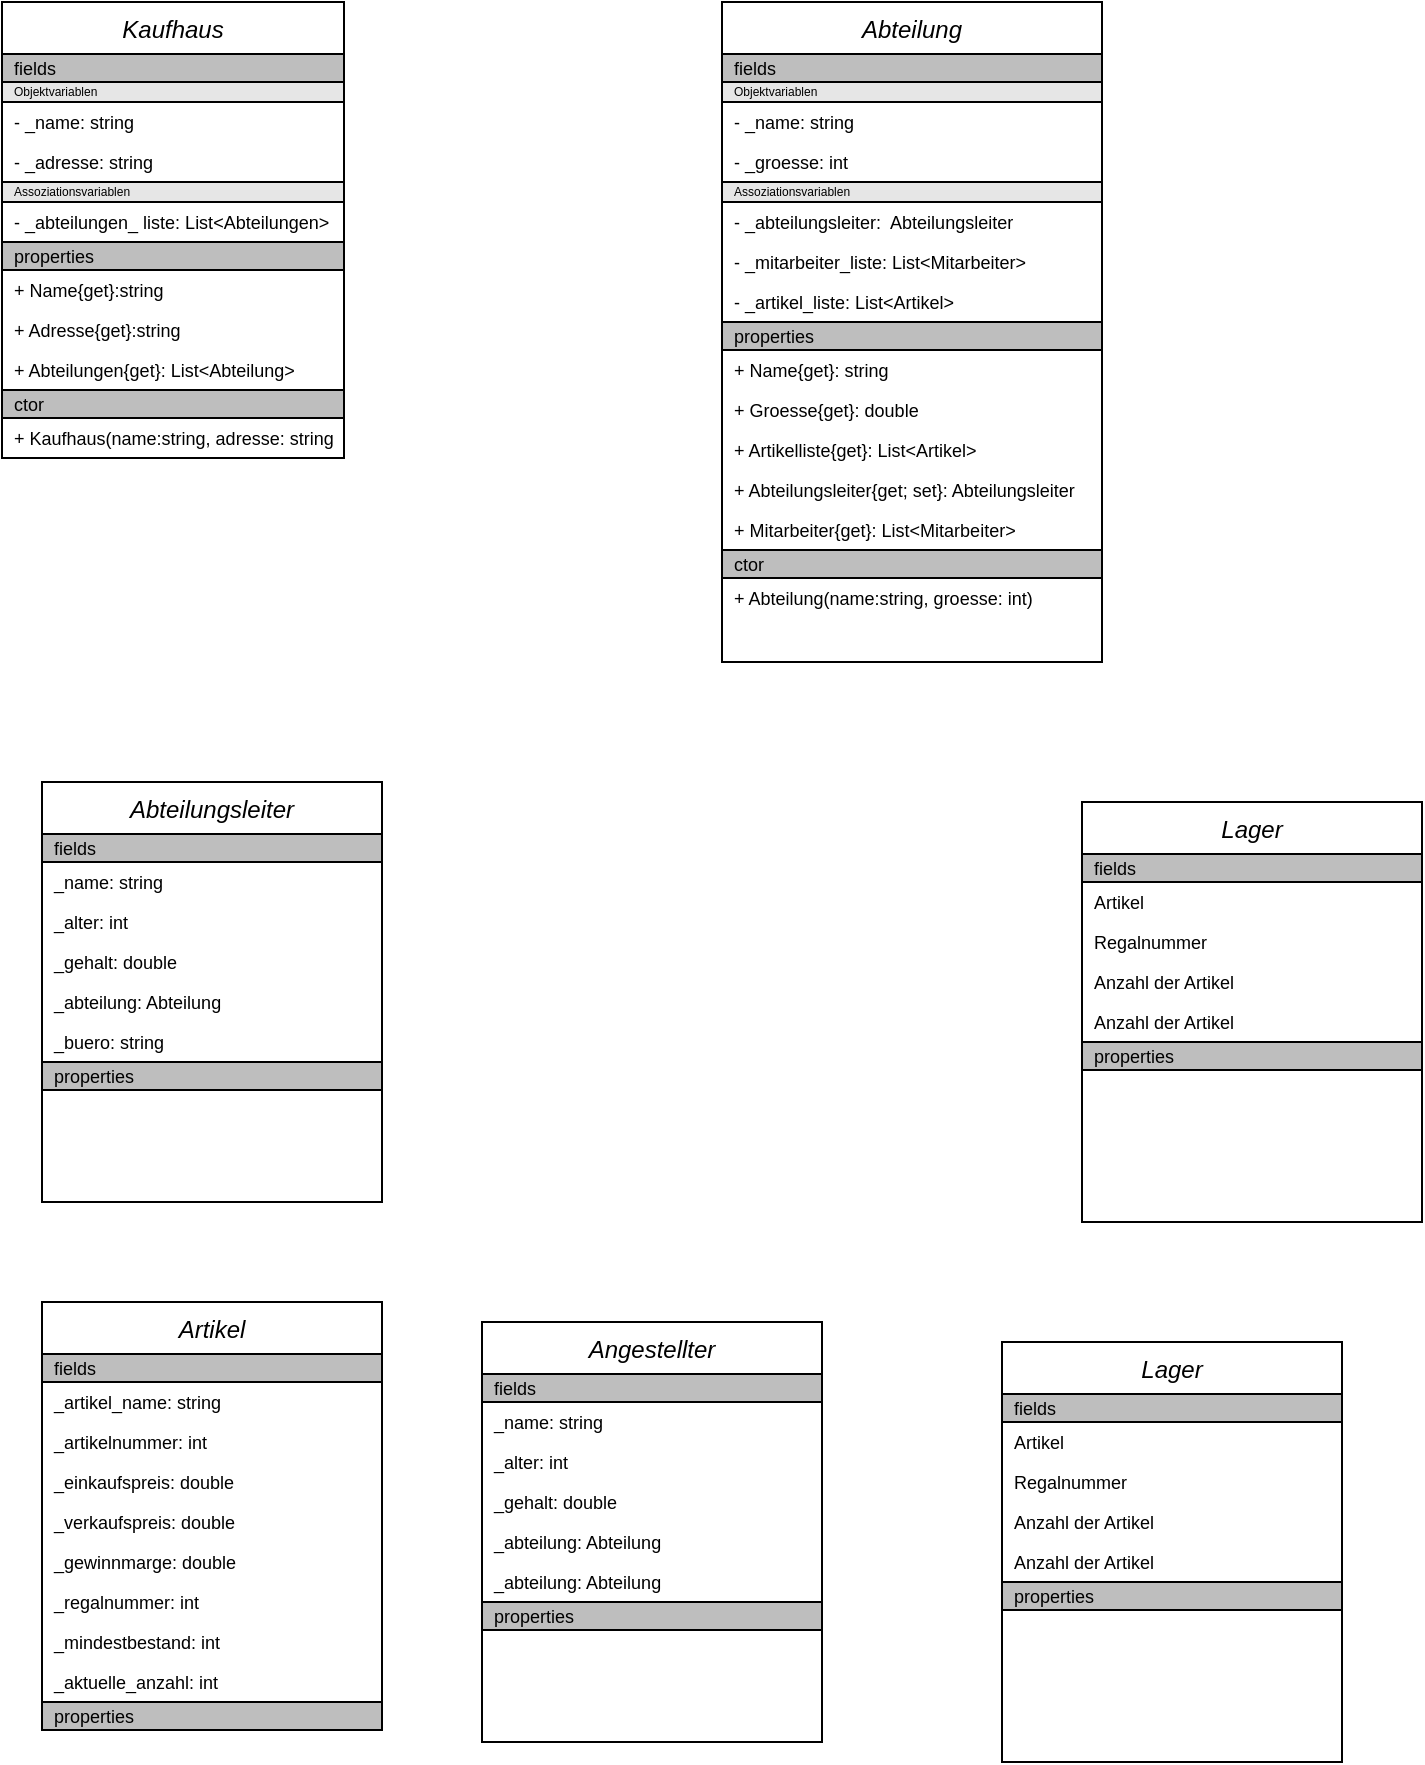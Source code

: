 <mxfile version="21.1.5" type="device">
  <diagram id="C5RBs43oDa-KdzZeNtuy" name="Page-1">
    <mxGraphModel dx="819" dy="1601" grid="1" gridSize="10" guides="1" tooltips="1" connect="1" arrows="0" fold="1" page="1" pageScale="1" pageWidth="827" pageHeight="1169" math="0" shadow="0">
      <root>
        <mxCell id="WIyWlLk6GJQsqaUBKTNV-0" />
        <mxCell id="WIyWlLk6GJQsqaUBKTNV-1" parent="WIyWlLk6GJQsqaUBKTNV-0" />
        <mxCell id="9XYuzRLxOX5m_ODLNCyL-30" value="Lager" style="swimlane;fontStyle=2;align=center;verticalAlign=top;childLayout=stackLayout;horizontal=1;startSize=26;horizontalStack=0;resizeParent=1;resizeLast=0;collapsible=1;marginBottom=0;rounded=0;shadow=0;strokeWidth=1;strokeColor=#000000;swimlaneFillColor=default;" parent="WIyWlLk6GJQsqaUBKTNV-1" vertex="1">
          <mxGeometry x="540" y="-450" width="170" height="210" as="geometry">
            <mxRectangle x="50" y="70" width="160" height="26" as="alternateBounds" />
          </mxGeometry>
        </mxCell>
        <mxCell id="i6Qlt9B_jA4VWhjXWLNQ-9" value="fields" style="text;align=left;verticalAlign=middle;spacingLeft=4;spacingRight=4;overflow=hidden;rotatable=0;points=[[0,0.5],[1,0.5]];portConstraint=eastwest;fillColor=#bebebe;fontSize=9;horizontal=1;gradientColor=none;labelBackgroundColor=none;container=0;shadow=0;strokeColor=default;" parent="9XYuzRLxOX5m_ODLNCyL-30" vertex="1">
          <mxGeometry y="26" width="170" height="14" as="geometry" />
        </mxCell>
        <mxCell id="9XYuzRLxOX5m_ODLNCyL-31" value="Artikel" style="text;align=left;verticalAlign=middle;spacingLeft=4;spacingRight=4;overflow=hidden;rotatable=0;points=[[0,0.5],[1,0.5]];portConstraint=eastwest;fontSize=9;" parent="9XYuzRLxOX5m_ODLNCyL-30" vertex="1">
          <mxGeometry y="40" width="170" height="20" as="geometry" />
        </mxCell>
        <mxCell id="i6Qlt9B_jA4VWhjXWLNQ-10" value="Regalnummer" style="text;align=left;verticalAlign=middle;spacingLeft=4;spacingRight=4;overflow=hidden;rotatable=0;points=[[0,0.5],[1,0.5]];portConstraint=eastwest;fontSize=9;" parent="9XYuzRLxOX5m_ODLNCyL-30" vertex="1">
          <mxGeometry y="60" width="170" height="20" as="geometry" />
        </mxCell>
        <mxCell id="i6Qlt9B_jA4VWhjXWLNQ-11" value="Anzahl der Artikel" style="text;align=left;verticalAlign=middle;spacingLeft=4;spacingRight=4;overflow=hidden;rotatable=0;points=[[0,0.5],[1,0.5]];portConstraint=eastwest;fontSize=9;" parent="9XYuzRLxOX5m_ODLNCyL-30" vertex="1">
          <mxGeometry y="80" width="170" height="20" as="geometry" />
        </mxCell>
        <mxCell id="ErSVl57K6woZba3Psdb--0" value="Anzahl der Artikel" style="text;align=left;verticalAlign=middle;spacingLeft=4;spacingRight=4;overflow=hidden;rotatable=0;points=[[0,0.5],[1,0.5]];portConstraint=eastwest;fontSize=9;" vertex="1" parent="9XYuzRLxOX5m_ODLNCyL-30">
          <mxGeometry y="100" width="170" height="20" as="geometry" />
        </mxCell>
        <mxCell id="i6Qlt9B_jA4VWhjXWLNQ-13" value="properties" style="text;align=left;verticalAlign=middle;spacingLeft=4;spacingRight=4;overflow=hidden;rotatable=0;points=[[0,0.5],[1,0.5]];portConstraint=eastwest;fillColor=#bebebe;fontSize=9;horizontal=1;gradientColor=none;labelBackgroundColor=none;container=0;shadow=0;strokeColor=default;" parent="9XYuzRLxOX5m_ODLNCyL-30" vertex="1">
          <mxGeometry y="120" width="170" height="14" as="geometry" />
        </mxCell>
        <mxCell id="ErSVl57K6woZba3Psdb--1" value="Artikel" style="swimlane;fontStyle=2;align=center;verticalAlign=top;childLayout=stackLayout;horizontal=1;startSize=26;horizontalStack=0;resizeParent=1;resizeLast=0;collapsible=1;marginBottom=0;rounded=0;shadow=0;strokeWidth=1;strokeColor=#000000;swimlaneFillColor=default;" vertex="1" parent="WIyWlLk6GJQsqaUBKTNV-1">
          <mxGeometry x="60" y="-470" width="170" height="214" as="geometry">
            <mxRectangle x="50" y="70" width="160" height="26" as="alternateBounds" />
          </mxGeometry>
        </mxCell>
        <mxCell id="ErSVl57K6woZba3Psdb--2" value="fields" style="text;align=left;verticalAlign=middle;spacingLeft=4;spacingRight=4;overflow=hidden;rotatable=0;points=[[0,0.5],[1,0.5]];portConstraint=eastwest;fillColor=#bebebe;fontSize=9;horizontal=1;gradientColor=none;labelBackgroundColor=none;container=0;shadow=0;strokeColor=default;" vertex="1" parent="ErSVl57K6woZba3Psdb--1">
          <mxGeometry y="26" width="170" height="14" as="geometry" />
        </mxCell>
        <mxCell id="ErSVl57K6woZba3Psdb--3" value="_artikel_name: string" style="text;align=left;verticalAlign=middle;spacingLeft=4;spacingRight=4;overflow=hidden;rotatable=0;points=[[0,0.5],[1,0.5]];portConstraint=eastwest;fontSize=9;" vertex="1" parent="ErSVl57K6woZba3Psdb--1">
          <mxGeometry y="40" width="170" height="20" as="geometry" />
        </mxCell>
        <mxCell id="ErSVl57K6woZba3Psdb--4" value="_artikelnummer: int" style="text;align=left;verticalAlign=middle;spacingLeft=4;spacingRight=4;overflow=hidden;rotatable=0;points=[[0,0.5],[1,0.5]];portConstraint=eastwest;fontSize=9;" vertex="1" parent="ErSVl57K6woZba3Psdb--1">
          <mxGeometry y="60" width="170" height="20" as="geometry" />
        </mxCell>
        <mxCell id="ErSVl57K6woZba3Psdb--5" value="_einkaufspreis: double" style="text;align=left;verticalAlign=middle;spacingLeft=4;spacingRight=4;overflow=hidden;rotatable=0;points=[[0,0.5],[1,0.5]];portConstraint=eastwest;fontSize=9;" vertex="1" parent="ErSVl57K6woZba3Psdb--1">
          <mxGeometry y="80" width="170" height="20" as="geometry" />
        </mxCell>
        <mxCell id="ErSVl57K6woZba3Psdb--6" value="_verkaufspreis: double" style="text;align=left;verticalAlign=middle;spacingLeft=4;spacingRight=4;overflow=hidden;rotatable=0;points=[[0,0.5],[1,0.5]];portConstraint=eastwest;fontSize=9;" vertex="1" parent="ErSVl57K6woZba3Psdb--1">
          <mxGeometry y="100" width="170" height="20" as="geometry" />
        </mxCell>
        <mxCell id="ErSVl57K6woZba3Psdb--62" value="_gewinnmarge: double" style="text;align=left;verticalAlign=middle;spacingLeft=4;spacingRight=4;overflow=hidden;rotatable=0;points=[[0,0.5],[1,0.5]];portConstraint=eastwest;fontSize=9;" vertex="1" parent="ErSVl57K6woZba3Psdb--1">
          <mxGeometry y="120" width="170" height="20" as="geometry" />
        </mxCell>
        <mxCell id="ErSVl57K6woZba3Psdb--63" value="_regalnummer: int" style="text;align=left;verticalAlign=middle;spacingLeft=4;spacingRight=4;overflow=hidden;rotatable=0;points=[[0,0.5],[1,0.5]];portConstraint=eastwest;fontSize=9;" vertex="1" parent="ErSVl57K6woZba3Psdb--1">
          <mxGeometry y="140" width="170" height="20" as="geometry" />
        </mxCell>
        <mxCell id="ErSVl57K6woZba3Psdb--64" value="_mindestbestand: int" style="text;align=left;verticalAlign=middle;spacingLeft=4;spacingRight=4;overflow=hidden;rotatable=0;points=[[0,0.5],[1,0.5]];portConstraint=eastwest;fontSize=9;" vertex="1" parent="ErSVl57K6woZba3Psdb--1">
          <mxGeometry y="160" width="170" height="20" as="geometry" />
        </mxCell>
        <mxCell id="ErSVl57K6woZba3Psdb--65" value="_aktuelle_anzahl: int" style="text;align=left;verticalAlign=middle;spacingLeft=4;spacingRight=4;overflow=hidden;rotatable=0;points=[[0,0.5],[1,0.5]];portConstraint=eastwest;fontSize=9;" vertex="1" parent="ErSVl57K6woZba3Psdb--1">
          <mxGeometry y="180" width="170" height="20" as="geometry" />
        </mxCell>
        <mxCell id="ErSVl57K6woZba3Psdb--7" value="properties" style="text;align=left;verticalAlign=middle;spacingLeft=4;spacingRight=4;overflow=hidden;rotatable=0;points=[[0,0.5],[1,0.5]];portConstraint=eastwest;fillColor=#bebebe;fontSize=9;horizontal=1;gradientColor=none;labelBackgroundColor=none;container=0;shadow=0;strokeColor=default;" vertex="1" parent="ErSVl57K6woZba3Psdb--1">
          <mxGeometry y="200" width="170" height="14" as="geometry" />
        </mxCell>
        <mxCell id="ErSVl57K6woZba3Psdb--8" value="Angestellter" style="swimlane;fontStyle=2;align=center;verticalAlign=top;childLayout=stackLayout;horizontal=1;startSize=26;horizontalStack=0;resizeParent=1;resizeLast=0;collapsible=1;marginBottom=0;rounded=0;shadow=0;strokeWidth=1;strokeColor=#000000;swimlaneFillColor=default;" vertex="1" parent="WIyWlLk6GJQsqaUBKTNV-1">
          <mxGeometry x="280" y="-460" width="170" height="210" as="geometry">
            <mxRectangle x="50" y="70" width="160" height="26" as="alternateBounds" />
          </mxGeometry>
        </mxCell>
        <mxCell id="ErSVl57K6woZba3Psdb--9" value="fields" style="text;align=left;verticalAlign=middle;spacingLeft=4;spacingRight=4;overflow=hidden;rotatable=0;points=[[0,0.5],[1,0.5]];portConstraint=eastwest;fillColor=#bebebe;fontSize=9;horizontal=1;gradientColor=none;labelBackgroundColor=none;container=0;shadow=0;strokeColor=default;" vertex="1" parent="ErSVl57K6woZba3Psdb--8">
          <mxGeometry y="26" width="170" height="14" as="geometry" />
        </mxCell>
        <mxCell id="ErSVl57K6woZba3Psdb--10" value="_name: string" style="text;align=left;verticalAlign=middle;spacingLeft=4;spacingRight=4;overflow=hidden;rotatable=0;points=[[0,0.5],[1,0.5]];portConstraint=eastwest;fontSize=9;" vertex="1" parent="ErSVl57K6woZba3Psdb--8">
          <mxGeometry y="40" width="170" height="20" as="geometry" />
        </mxCell>
        <mxCell id="ErSVl57K6woZba3Psdb--11" value="_alter: int" style="text;align=left;verticalAlign=middle;spacingLeft=4;spacingRight=4;overflow=hidden;rotatable=0;points=[[0,0.5],[1,0.5]];portConstraint=eastwest;fontSize=9;" vertex="1" parent="ErSVl57K6woZba3Psdb--8">
          <mxGeometry y="60" width="170" height="20" as="geometry" />
        </mxCell>
        <mxCell id="ErSVl57K6woZba3Psdb--12" value="_gehalt: double" style="text;align=left;verticalAlign=middle;spacingLeft=4;spacingRight=4;overflow=hidden;rotatable=0;points=[[0,0.5],[1,0.5]];portConstraint=eastwest;fontSize=9;" vertex="1" parent="ErSVl57K6woZba3Psdb--8">
          <mxGeometry y="80" width="170" height="20" as="geometry" />
        </mxCell>
        <mxCell id="ErSVl57K6woZba3Psdb--13" value="_abteilung: Abteilung" style="text;align=left;verticalAlign=middle;spacingLeft=4;spacingRight=4;overflow=hidden;rotatable=0;points=[[0,0.5],[1,0.5]];portConstraint=eastwest;fontSize=9;" vertex="1" parent="ErSVl57K6woZba3Psdb--8">
          <mxGeometry y="100" width="170" height="20" as="geometry" />
        </mxCell>
        <mxCell id="ErSVl57K6woZba3Psdb--37" value="_abteilung: Abteilung" style="text;align=left;verticalAlign=middle;spacingLeft=4;spacingRight=4;overflow=hidden;rotatable=0;points=[[0,0.5],[1,0.5]];portConstraint=eastwest;fontSize=9;" vertex="1" parent="ErSVl57K6woZba3Psdb--8">
          <mxGeometry y="120" width="170" height="20" as="geometry" />
        </mxCell>
        <mxCell id="ErSVl57K6woZba3Psdb--14" value="properties" style="text;align=left;verticalAlign=middle;spacingLeft=4;spacingRight=4;overflow=hidden;rotatable=0;points=[[0,0.5],[1,0.5]];portConstraint=eastwest;fillColor=#bebebe;fontSize=9;horizontal=1;gradientColor=none;labelBackgroundColor=none;container=0;shadow=0;strokeColor=default;" vertex="1" parent="ErSVl57K6woZba3Psdb--8">
          <mxGeometry y="140" width="170" height="14" as="geometry" />
        </mxCell>
        <mxCell id="ErSVl57K6woZba3Psdb--23" value="Kaufhaus" style="swimlane;fontStyle=2;align=center;verticalAlign=top;childLayout=stackLayout;horizontal=1;startSize=26;horizontalStack=0;resizeParent=1;resizeLast=0;collapsible=1;marginBottom=0;rounded=0;shadow=0;strokeWidth=1;strokeColor=#000000;swimlaneFillColor=default;" vertex="1" parent="WIyWlLk6GJQsqaUBKTNV-1">
          <mxGeometry x="40" y="-1120" width="171" height="228" as="geometry">
            <mxRectangle x="50" y="70" width="160" height="26" as="alternateBounds" />
          </mxGeometry>
        </mxCell>
        <mxCell id="ErSVl57K6woZba3Psdb--24" value="fields" style="text;align=left;verticalAlign=middle;spacingLeft=4;spacingRight=4;overflow=hidden;rotatable=0;points=[[0,0.5],[1,0.5]];portConstraint=eastwest;fillColor=#bebebe;fontSize=9;horizontal=1;gradientColor=none;labelBackgroundColor=none;container=0;shadow=0;strokeColor=default;" vertex="1" parent="ErSVl57K6woZba3Psdb--23">
          <mxGeometry y="26" width="171" height="14" as="geometry" />
        </mxCell>
        <mxCell id="ErSVl57K6woZba3Psdb--77" value="Objektvariablen" style="text;align=left;verticalAlign=middle;spacingLeft=4;spacingRight=4;overflow=hidden;rotatable=0;points=[[0,0.5],[1,0.5]];portConstraint=eastwest;fontSize=6;fontColor=#000000;fillColor=#e6e6e6;strokeColor=default;" vertex="1" parent="ErSVl57K6woZba3Psdb--23">
          <mxGeometry y="40" width="171" height="10" as="geometry" />
        </mxCell>
        <mxCell id="ErSVl57K6woZba3Psdb--25" value="- _name: string" style="text;align=left;verticalAlign=middle;spacingLeft=4;spacingRight=4;overflow=hidden;rotatable=0;points=[[0,0.5],[1,0.5]];portConstraint=eastwest;fontSize=9;" vertex="1" parent="ErSVl57K6woZba3Psdb--23">
          <mxGeometry y="50" width="171" height="20" as="geometry" />
        </mxCell>
        <mxCell id="ErSVl57K6woZba3Psdb--26" value="- _adresse: string" style="text;align=left;verticalAlign=middle;spacingLeft=4;spacingRight=4;overflow=hidden;rotatable=0;points=[[0,0.5],[1,0.5]];portConstraint=eastwest;fontSize=9;" vertex="1" parent="ErSVl57K6woZba3Psdb--23">
          <mxGeometry y="70" width="171" height="20" as="geometry" />
        </mxCell>
        <mxCell id="ErSVl57K6woZba3Psdb--78" value="Assoziationsvariablen" style="text;align=left;verticalAlign=middle;spacingLeft=4;spacingRight=4;overflow=hidden;rotatable=0;points=[[0,0.5],[1,0.5]];portConstraint=eastwest;fontSize=6;fontColor=#000000;fillColor=#e6e6e6;strokeColor=default;" vertex="1" parent="ErSVl57K6woZba3Psdb--23">
          <mxGeometry y="90" width="171" height="10" as="geometry" />
        </mxCell>
        <mxCell id="ErSVl57K6woZba3Psdb--27" value="- _abteilungen_ liste: List&lt;Abteilungen&gt;" style="text;align=left;verticalAlign=middle;spacingLeft=4;spacingRight=4;overflow=hidden;rotatable=0;points=[[0,0.5],[1,0.5]];portConstraint=eastwest;fontSize=9;" vertex="1" parent="ErSVl57K6woZba3Psdb--23">
          <mxGeometry y="100" width="171" height="20" as="geometry" />
        </mxCell>
        <mxCell id="ErSVl57K6woZba3Psdb--29" value="properties" style="text;align=left;verticalAlign=middle;spacingLeft=4;spacingRight=4;overflow=hidden;rotatable=0;points=[[0,0.5],[1,0.5]];portConstraint=eastwest;fillColor=#bebebe;fontSize=9;horizontal=1;gradientColor=none;labelBackgroundColor=none;container=0;shadow=0;strokeColor=default;" vertex="1" parent="ErSVl57K6woZba3Psdb--23">
          <mxGeometry y="120" width="171" height="14" as="geometry" />
        </mxCell>
        <mxCell id="ErSVl57K6woZba3Psdb--67" value="+ Name{get}:string " style="text;align=left;verticalAlign=middle;spacingLeft=4;spacingRight=4;overflow=hidden;rotatable=0;points=[[0,0.5],[1,0.5]];portConstraint=eastwest;fontSize=9;" vertex="1" parent="ErSVl57K6woZba3Psdb--23">
          <mxGeometry y="134" width="171" height="20" as="geometry" />
        </mxCell>
        <mxCell id="ErSVl57K6woZba3Psdb--68" value="+ Adresse{get}:string " style="text;align=left;verticalAlign=middle;spacingLeft=4;spacingRight=4;overflow=hidden;rotatable=0;points=[[0,0.5],[1,0.5]];portConstraint=eastwest;fontSize=9;" vertex="1" parent="ErSVl57K6woZba3Psdb--23">
          <mxGeometry y="154" width="171" height="20" as="geometry" />
        </mxCell>
        <mxCell id="ErSVl57K6woZba3Psdb--69" value="+ Abteilungen{get}: List&lt;Abteilung&gt;" style="text;align=left;verticalAlign=middle;spacingLeft=4;spacingRight=4;overflow=hidden;rotatable=0;points=[[0,0.5],[1,0.5]];portConstraint=eastwest;fontSize=9;" vertex="1" parent="ErSVl57K6woZba3Psdb--23">
          <mxGeometry y="174" width="171" height="20" as="geometry" />
        </mxCell>
        <mxCell id="ErSVl57K6woZba3Psdb--70" value="ctor" style="text;align=left;verticalAlign=middle;spacingLeft=4;spacingRight=4;overflow=hidden;rotatable=0;points=[[0,0.5],[1,0.5]];portConstraint=eastwest;fillColor=#bebebe;fontSize=9;horizontal=1;gradientColor=none;labelBackgroundColor=none;container=0;shadow=0;strokeColor=default;" vertex="1" parent="ErSVl57K6woZba3Psdb--23">
          <mxGeometry y="194" width="171" height="14" as="geometry" />
        </mxCell>
        <mxCell id="ErSVl57K6woZba3Psdb--71" value="+ Kaufhaus(name:string, adresse: string)" style="text;align=left;verticalAlign=middle;spacingLeft=4;spacingRight=4;overflow=hidden;rotatable=0;points=[[0,0.5],[1,0.5]];portConstraint=eastwest;fontSize=9;" vertex="1" parent="ErSVl57K6woZba3Psdb--23">
          <mxGeometry y="208" width="171" height="20" as="geometry" />
        </mxCell>
        <mxCell id="ErSVl57K6woZba3Psdb--30" value="Lager" style="swimlane;fontStyle=2;align=center;verticalAlign=top;childLayout=stackLayout;horizontal=1;startSize=26;horizontalStack=0;resizeParent=1;resizeLast=0;collapsible=1;marginBottom=0;rounded=0;shadow=0;strokeWidth=1;strokeColor=#000000;swimlaneFillColor=default;" vertex="1" parent="WIyWlLk6GJQsqaUBKTNV-1">
          <mxGeometry x="580" y="-720" width="170" height="210" as="geometry">
            <mxRectangle x="50" y="70" width="160" height="26" as="alternateBounds" />
          </mxGeometry>
        </mxCell>
        <mxCell id="ErSVl57K6woZba3Psdb--31" value="fields" style="text;align=left;verticalAlign=middle;spacingLeft=4;spacingRight=4;overflow=hidden;rotatable=0;points=[[0,0.5],[1,0.5]];portConstraint=eastwest;fillColor=#bebebe;fontSize=9;horizontal=1;gradientColor=none;labelBackgroundColor=none;container=0;shadow=0;strokeColor=default;" vertex="1" parent="ErSVl57K6woZba3Psdb--30">
          <mxGeometry y="26" width="170" height="14" as="geometry" />
        </mxCell>
        <mxCell id="ErSVl57K6woZba3Psdb--32" value="Artikel" style="text;align=left;verticalAlign=middle;spacingLeft=4;spacingRight=4;overflow=hidden;rotatable=0;points=[[0,0.5],[1,0.5]];portConstraint=eastwest;fontSize=9;" vertex="1" parent="ErSVl57K6woZba3Psdb--30">
          <mxGeometry y="40" width="170" height="20" as="geometry" />
        </mxCell>
        <mxCell id="ErSVl57K6woZba3Psdb--33" value="Regalnummer" style="text;align=left;verticalAlign=middle;spacingLeft=4;spacingRight=4;overflow=hidden;rotatable=0;points=[[0,0.5],[1,0.5]];portConstraint=eastwest;fontSize=9;" vertex="1" parent="ErSVl57K6woZba3Psdb--30">
          <mxGeometry y="60" width="170" height="20" as="geometry" />
        </mxCell>
        <mxCell id="ErSVl57K6woZba3Psdb--34" value="Anzahl der Artikel" style="text;align=left;verticalAlign=middle;spacingLeft=4;spacingRight=4;overflow=hidden;rotatable=0;points=[[0,0.5],[1,0.5]];portConstraint=eastwest;fontSize=9;" vertex="1" parent="ErSVl57K6woZba3Psdb--30">
          <mxGeometry y="80" width="170" height="20" as="geometry" />
        </mxCell>
        <mxCell id="ErSVl57K6woZba3Psdb--35" value="Anzahl der Artikel" style="text;align=left;verticalAlign=middle;spacingLeft=4;spacingRight=4;overflow=hidden;rotatable=0;points=[[0,0.5],[1,0.5]];portConstraint=eastwest;fontSize=9;" vertex="1" parent="ErSVl57K6woZba3Psdb--30">
          <mxGeometry y="100" width="170" height="20" as="geometry" />
        </mxCell>
        <mxCell id="ErSVl57K6woZba3Psdb--36" value="properties" style="text;align=left;verticalAlign=middle;spacingLeft=4;spacingRight=4;overflow=hidden;rotatable=0;points=[[0,0.5],[1,0.5]];portConstraint=eastwest;fillColor=#bebebe;fontSize=9;horizontal=1;gradientColor=none;labelBackgroundColor=none;container=0;shadow=0;strokeColor=default;" vertex="1" parent="ErSVl57K6woZba3Psdb--30">
          <mxGeometry y="120" width="170" height="14" as="geometry" />
        </mxCell>
        <mxCell id="ErSVl57K6woZba3Psdb--46" value="Abteilungsleiter" style="swimlane;fontStyle=2;align=center;verticalAlign=top;childLayout=stackLayout;horizontal=1;startSize=26;horizontalStack=0;resizeParent=1;resizeLast=0;collapsible=1;marginBottom=0;rounded=0;shadow=0;strokeWidth=1;strokeColor=#000000;swimlaneFillColor=default;" vertex="1" parent="WIyWlLk6GJQsqaUBKTNV-1">
          <mxGeometry x="60" y="-730" width="170" height="210" as="geometry">
            <mxRectangle x="50" y="70" width="160" height="26" as="alternateBounds" />
          </mxGeometry>
        </mxCell>
        <mxCell id="ErSVl57K6woZba3Psdb--47" value="fields" style="text;align=left;verticalAlign=middle;spacingLeft=4;spacingRight=4;overflow=hidden;rotatable=0;points=[[0,0.5],[1,0.5]];portConstraint=eastwest;fillColor=#bebebe;fontSize=9;horizontal=1;gradientColor=none;labelBackgroundColor=none;container=0;shadow=0;strokeColor=default;" vertex="1" parent="ErSVl57K6woZba3Psdb--46">
          <mxGeometry y="26" width="170" height="14" as="geometry" />
        </mxCell>
        <mxCell id="ErSVl57K6woZba3Psdb--48" value="_name: string" style="text;align=left;verticalAlign=middle;spacingLeft=4;spacingRight=4;overflow=hidden;rotatable=0;points=[[0,0.5],[1,0.5]];portConstraint=eastwest;fontSize=9;" vertex="1" parent="ErSVl57K6woZba3Psdb--46">
          <mxGeometry y="40" width="170" height="20" as="geometry" />
        </mxCell>
        <mxCell id="ErSVl57K6woZba3Psdb--49" value="_alter: int" style="text;align=left;verticalAlign=middle;spacingLeft=4;spacingRight=4;overflow=hidden;rotatable=0;points=[[0,0.5],[1,0.5]];portConstraint=eastwest;fontSize=9;" vertex="1" parent="ErSVl57K6woZba3Psdb--46">
          <mxGeometry y="60" width="170" height="20" as="geometry" />
        </mxCell>
        <mxCell id="ErSVl57K6woZba3Psdb--50" value="_gehalt: double" style="text;align=left;verticalAlign=middle;spacingLeft=4;spacingRight=4;overflow=hidden;rotatable=0;points=[[0,0.5],[1,0.5]];portConstraint=eastwest;fontSize=9;" vertex="1" parent="ErSVl57K6woZba3Psdb--46">
          <mxGeometry y="80" width="170" height="20" as="geometry" />
        </mxCell>
        <mxCell id="ErSVl57K6woZba3Psdb--51" value="_abteilung: Abteilung" style="text;align=left;verticalAlign=middle;spacingLeft=4;spacingRight=4;overflow=hidden;rotatable=0;points=[[0,0.5],[1,0.5]];portConstraint=eastwest;fontSize=9;" vertex="1" parent="ErSVl57K6woZba3Psdb--46">
          <mxGeometry y="100" width="170" height="20" as="geometry" />
        </mxCell>
        <mxCell id="ErSVl57K6woZba3Psdb--52" value="_buero: string" style="text;align=left;verticalAlign=middle;spacingLeft=4;spacingRight=4;overflow=hidden;rotatable=0;points=[[0,0.5],[1,0.5]];portConstraint=eastwest;fontSize=9;" vertex="1" parent="ErSVl57K6woZba3Psdb--46">
          <mxGeometry y="120" width="170" height="20" as="geometry" />
        </mxCell>
        <mxCell id="ErSVl57K6woZba3Psdb--53" value="properties" style="text;align=left;verticalAlign=middle;spacingLeft=4;spacingRight=4;overflow=hidden;rotatable=0;points=[[0,0.5],[1,0.5]];portConstraint=eastwest;fillColor=#bebebe;fontSize=9;horizontal=1;gradientColor=none;labelBackgroundColor=none;container=0;shadow=0;strokeColor=default;" vertex="1" parent="ErSVl57K6woZba3Psdb--46">
          <mxGeometry y="140" width="170" height="14" as="geometry" />
        </mxCell>
        <mxCell id="ErSVl57K6woZba3Psdb--54" value="Abteilung" style="swimlane;fontStyle=2;align=center;verticalAlign=top;childLayout=stackLayout;horizontal=1;startSize=26;horizontalStack=0;resizeParent=1;resizeLast=0;collapsible=1;marginBottom=0;rounded=0;shadow=0;strokeWidth=1;strokeColor=#000000;swimlaneFillColor=default;" vertex="1" parent="WIyWlLk6GJQsqaUBKTNV-1">
          <mxGeometry x="400" y="-1120" width="190" height="330" as="geometry">
            <mxRectangle x="50" y="70" width="160" height="26" as="alternateBounds" />
          </mxGeometry>
        </mxCell>
        <mxCell id="ErSVl57K6woZba3Psdb--55" value="fields" style="text;align=left;verticalAlign=middle;spacingLeft=4;spacingRight=4;overflow=hidden;rotatable=0;points=[[0,0.5],[1,0.5]];portConstraint=eastwest;fillColor=#bebebe;fontSize=9;horizontal=1;gradientColor=none;labelBackgroundColor=none;container=0;shadow=0;strokeColor=default;" vertex="1" parent="ErSVl57K6woZba3Psdb--54">
          <mxGeometry y="26" width="190" height="14" as="geometry" />
        </mxCell>
        <mxCell id="ErSVl57K6woZba3Psdb--79" value="Objektvariablen" style="text;align=left;verticalAlign=middle;spacingLeft=4;spacingRight=4;overflow=hidden;rotatable=0;points=[[0,0.5],[1,0.5]];portConstraint=eastwest;fontSize=6;fontColor=#000000;fillColor=#e6e6e6;strokeColor=default;" vertex="1" parent="ErSVl57K6woZba3Psdb--54">
          <mxGeometry y="40" width="190" height="10" as="geometry" />
        </mxCell>
        <mxCell id="ErSVl57K6woZba3Psdb--56" value="- _name: string" style="text;align=left;verticalAlign=middle;spacingLeft=4;spacingRight=4;overflow=hidden;rotatable=0;points=[[0,0.5],[1,0.5]];portConstraint=eastwest;fontSize=9;" vertex="1" parent="ErSVl57K6woZba3Psdb--54">
          <mxGeometry y="50" width="190" height="20" as="geometry" />
        </mxCell>
        <mxCell id="ErSVl57K6woZba3Psdb--57" value="- _groesse: int" style="text;align=left;verticalAlign=middle;spacingLeft=4;spacingRight=4;overflow=hidden;rotatable=0;points=[[0,0.5],[1,0.5]];portConstraint=eastwest;fontSize=9;" vertex="1" parent="ErSVl57K6woZba3Psdb--54">
          <mxGeometry y="70" width="190" height="20" as="geometry" />
        </mxCell>
        <mxCell id="ErSVl57K6woZba3Psdb--80" value="Assoziationsvariablen" style="text;align=left;verticalAlign=middle;spacingLeft=4;spacingRight=4;overflow=hidden;rotatable=0;points=[[0,0.5],[1,0.5]];portConstraint=eastwest;fontSize=6;fontColor=#000000;fillColor=#e6e6e6;strokeColor=default;" vertex="1" parent="ErSVl57K6woZba3Psdb--54">
          <mxGeometry y="90" width="190" height="10" as="geometry" />
        </mxCell>
        <mxCell id="ErSVl57K6woZba3Psdb--58" value="- _abteilungsleiter:  Abteilungsleiter" style="text;align=left;verticalAlign=middle;spacingLeft=4;spacingRight=4;overflow=hidden;rotatable=0;points=[[0,0.5],[1,0.5]];portConstraint=eastwest;fontSize=9;" vertex="1" parent="ErSVl57K6woZba3Psdb--54">
          <mxGeometry y="100" width="190" height="20" as="geometry" />
        </mxCell>
        <mxCell id="ErSVl57K6woZba3Psdb--66" value="- _mitarbeiter_liste: List&lt;Mitarbeiter&gt;" style="text;align=left;verticalAlign=middle;spacingLeft=4;spacingRight=4;overflow=hidden;rotatable=0;points=[[0,0.5],[1,0.5]];portConstraint=eastwest;fontSize=9;" vertex="1" parent="ErSVl57K6woZba3Psdb--54">
          <mxGeometry y="120" width="190" height="20" as="geometry" />
        </mxCell>
        <mxCell id="ErSVl57K6woZba3Psdb--59" value="- _artikel_liste: List&lt;Artikel&gt;" style="text;align=left;verticalAlign=middle;spacingLeft=4;spacingRight=4;overflow=hidden;rotatable=0;points=[[0,0.5],[1,0.5]];portConstraint=eastwest;fontSize=9;" vertex="1" parent="ErSVl57K6woZba3Psdb--54">
          <mxGeometry y="140" width="190" height="20" as="geometry" />
        </mxCell>
        <mxCell id="ErSVl57K6woZba3Psdb--60" value="properties" style="text;align=left;verticalAlign=middle;spacingLeft=4;spacingRight=4;overflow=hidden;rotatable=0;points=[[0,0.5],[1,0.5]];portConstraint=eastwest;fillColor=#bebebe;fontSize=9;horizontal=1;gradientColor=none;labelBackgroundColor=none;container=0;shadow=0;strokeColor=default;" vertex="1" parent="ErSVl57K6woZba3Psdb--54">
          <mxGeometry y="160" width="190" height="14" as="geometry" />
        </mxCell>
        <mxCell id="ErSVl57K6woZba3Psdb--72" value="+ Name{get}: string" style="text;align=left;verticalAlign=middle;spacingLeft=4;spacingRight=4;overflow=hidden;rotatable=0;points=[[0,0.5],[1,0.5]];portConstraint=eastwest;fontSize=9;" vertex="1" parent="ErSVl57K6woZba3Psdb--54">
          <mxGeometry y="174" width="190" height="20" as="geometry" />
        </mxCell>
        <mxCell id="ErSVl57K6woZba3Psdb--75" value="+ Groesse{get}: double" style="text;align=left;verticalAlign=middle;spacingLeft=4;spacingRight=4;overflow=hidden;rotatable=0;points=[[0,0.5],[1,0.5]];portConstraint=eastwest;fontSize=9;" vertex="1" parent="ErSVl57K6woZba3Psdb--54">
          <mxGeometry y="194" width="190" height="20" as="geometry" />
        </mxCell>
        <mxCell id="ErSVl57K6woZba3Psdb--73" value="+ Artikelliste{get}: List&lt;Artikel&gt;" style="text;align=left;verticalAlign=middle;spacingLeft=4;spacingRight=4;overflow=hidden;rotatable=0;points=[[0,0.5],[1,0.5]];portConstraint=eastwest;fontSize=9;" vertex="1" parent="ErSVl57K6woZba3Psdb--54">
          <mxGeometry y="214" width="190" height="20" as="geometry" />
        </mxCell>
        <mxCell id="ErSVl57K6woZba3Psdb--74" value="+ Abteilungsleiter{get; set}: Abteilungsleiter" style="text;align=left;verticalAlign=middle;spacingLeft=4;spacingRight=4;overflow=hidden;rotatable=0;points=[[0,0.5],[1,0.5]];portConstraint=eastwest;fontSize=9;" vertex="1" parent="ErSVl57K6woZba3Psdb--54">
          <mxGeometry y="234" width="190" height="20" as="geometry" />
        </mxCell>
        <mxCell id="ErSVl57K6woZba3Psdb--76" value="+ Mitarbeiter{get}: List&lt;Mitarbeiter&gt;" style="text;align=left;verticalAlign=middle;spacingLeft=4;spacingRight=4;overflow=hidden;rotatable=0;points=[[0,0.5],[1,0.5]];portConstraint=eastwest;fontSize=9;" vertex="1" parent="ErSVl57K6woZba3Psdb--54">
          <mxGeometry y="254" width="190" height="20" as="geometry" />
        </mxCell>
        <mxCell id="ErSVl57K6woZba3Psdb--81" value="ctor" style="text;align=left;verticalAlign=middle;spacingLeft=4;spacingRight=4;overflow=hidden;rotatable=0;points=[[0,0.5],[1,0.5]];portConstraint=eastwest;fillColor=#bebebe;fontSize=9;horizontal=1;gradientColor=none;labelBackgroundColor=none;container=0;shadow=0;strokeColor=default;" vertex="1" parent="ErSVl57K6woZba3Psdb--54">
          <mxGeometry y="274" width="190" height="14" as="geometry" />
        </mxCell>
        <mxCell id="ErSVl57K6woZba3Psdb--82" value="+ Abteilung(name:string, groesse: int)" style="text;align=left;verticalAlign=middle;spacingLeft=4;spacingRight=4;overflow=hidden;rotatable=0;points=[[0,0.5],[1,0.5]];portConstraint=eastwest;fontSize=9;" vertex="1" parent="ErSVl57K6woZba3Psdb--54">
          <mxGeometry y="288" width="190" height="20" as="geometry" />
        </mxCell>
      </root>
    </mxGraphModel>
  </diagram>
</mxfile>
